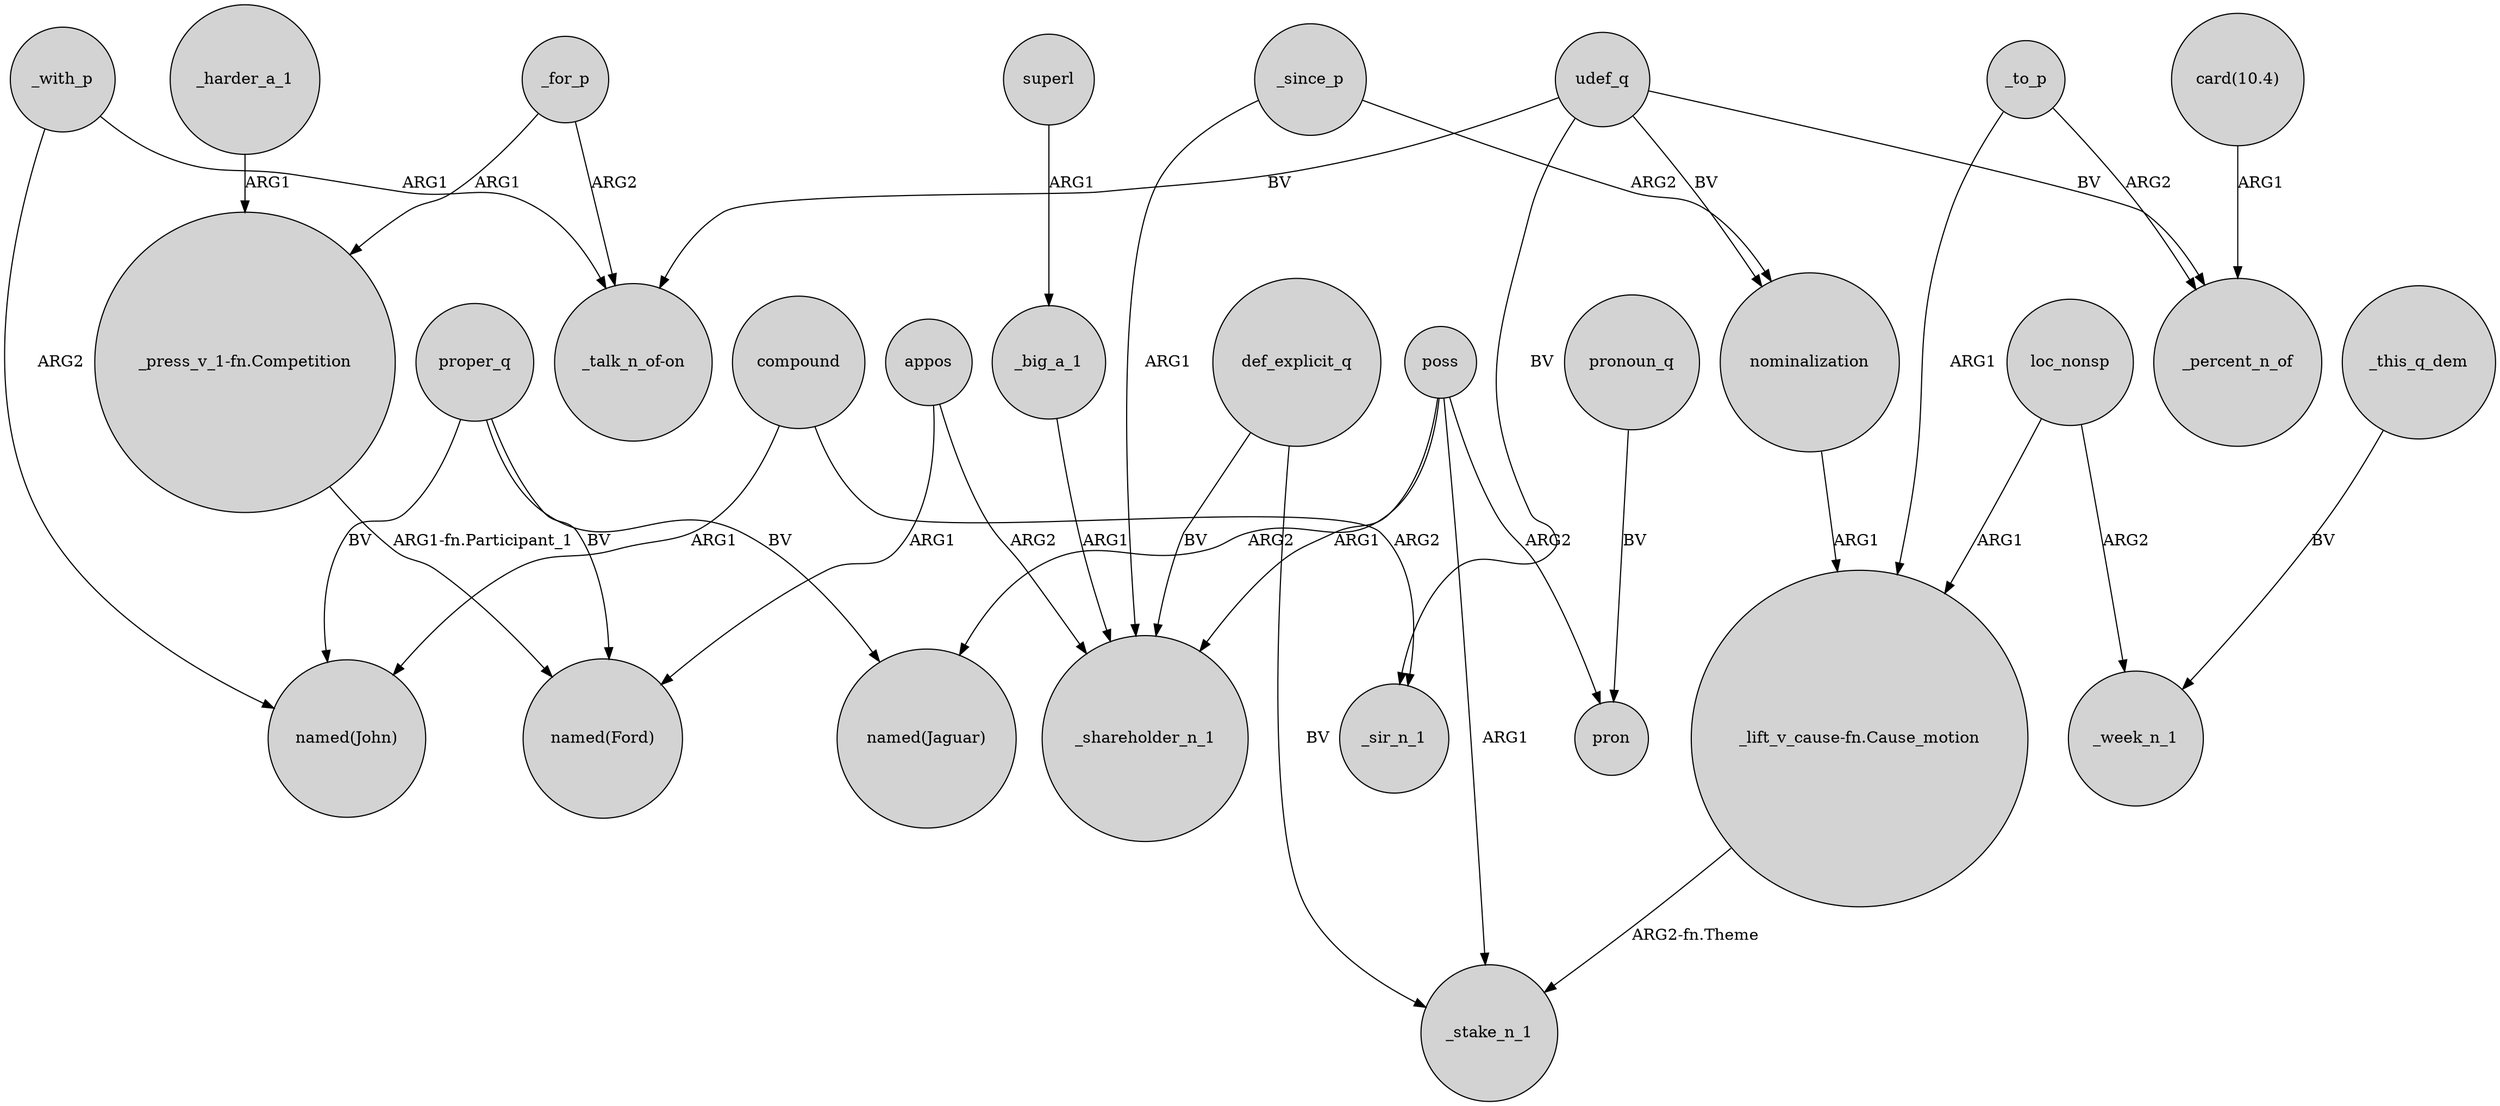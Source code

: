 digraph {
	node [shape=circle style=filled]
	udef_q -> "_talk_n_of-on" [label=BV]
	_big_a_1 -> _shareholder_n_1 [label=ARG1]
	nominalization -> "_lift_v_cause-fn.Cause_motion" [label=ARG1]
	proper_q -> "named(Ford)" [label=BV]
	_since_p -> nominalization [label=ARG2]
	_since_p -> _shareholder_n_1 [label=ARG1]
	_harder_a_1 -> "_press_v_1-fn.Competition" [label=ARG1]
	udef_q -> nominalization [label=BV]
	udef_q -> _sir_n_1 [label=BV]
	loc_nonsp -> _week_n_1 [label=ARG2]
	_to_p -> _percent_n_of [label=ARG2]
	compound -> "named(John)" [label=ARG1]
	appos -> _shareholder_n_1 [label=ARG2]
	pronoun_q -> pron [label=BV]
	_with_p -> "named(John)" [label=ARG2]
	poss -> pron [label=ARG2]
	def_explicit_q -> _shareholder_n_1 [label=BV]
	compound -> _sir_n_1 [label=ARG2]
	loc_nonsp -> "_lift_v_cause-fn.Cause_motion" [label=ARG1]
	udef_q -> _percent_n_of [label=BV]
	superl -> _big_a_1 [label=ARG1]
	_to_p -> "_lift_v_cause-fn.Cause_motion" [label=ARG1]
	poss -> _shareholder_n_1 [label=ARG1]
	poss -> "named(Jaguar)" [label=ARG2]
	proper_q -> "named(Jaguar)" [label=BV]
	def_explicit_q -> _stake_n_1 [label=BV]
	appos -> "named(Ford)" [label=ARG1]
	_for_p -> "_press_v_1-fn.Competition" [label=ARG1]
	"_press_v_1-fn.Competition" -> "named(Ford)" [label="ARG1-fn.Participant_1"]
	"card(10.4)" -> _percent_n_of [label=ARG1]
	"_lift_v_cause-fn.Cause_motion" -> _stake_n_1 [label="ARG2-fn.Theme"]
	_with_p -> "_talk_n_of-on" [label=ARG1]
	_this_q_dem -> _week_n_1 [label=BV]
	poss -> _stake_n_1 [label=ARG1]
	_for_p -> "_talk_n_of-on" [label=ARG2]
	proper_q -> "named(John)" [label=BV]
}

